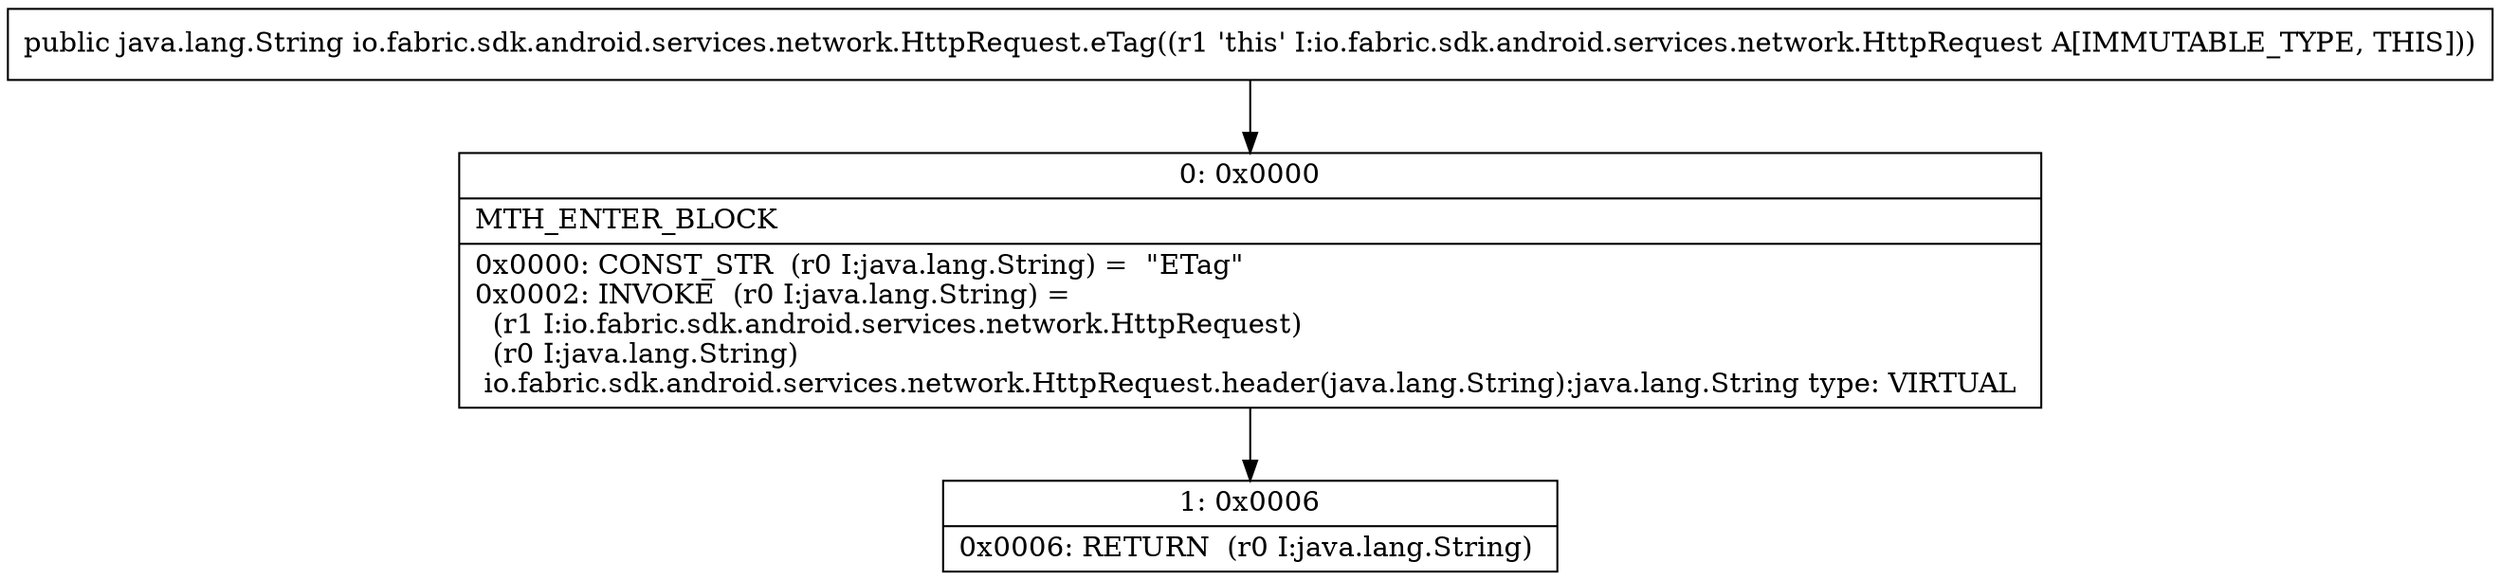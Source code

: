 digraph "CFG forio.fabric.sdk.android.services.network.HttpRequest.eTag()Ljava\/lang\/String;" {
Node_0 [shape=record,label="{0\:\ 0x0000|MTH_ENTER_BLOCK\l|0x0000: CONST_STR  (r0 I:java.lang.String) =  \"ETag\" \l0x0002: INVOKE  (r0 I:java.lang.String) = \l  (r1 I:io.fabric.sdk.android.services.network.HttpRequest)\l  (r0 I:java.lang.String)\l io.fabric.sdk.android.services.network.HttpRequest.header(java.lang.String):java.lang.String type: VIRTUAL \l}"];
Node_1 [shape=record,label="{1\:\ 0x0006|0x0006: RETURN  (r0 I:java.lang.String) \l}"];
MethodNode[shape=record,label="{public java.lang.String io.fabric.sdk.android.services.network.HttpRequest.eTag((r1 'this' I:io.fabric.sdk.android.services.network.HttpRequest A[IMMUTABLE_TYPE, THIS])) }"];
MethodNode -> Node_0;
Node_0 -> Node_1;
}

